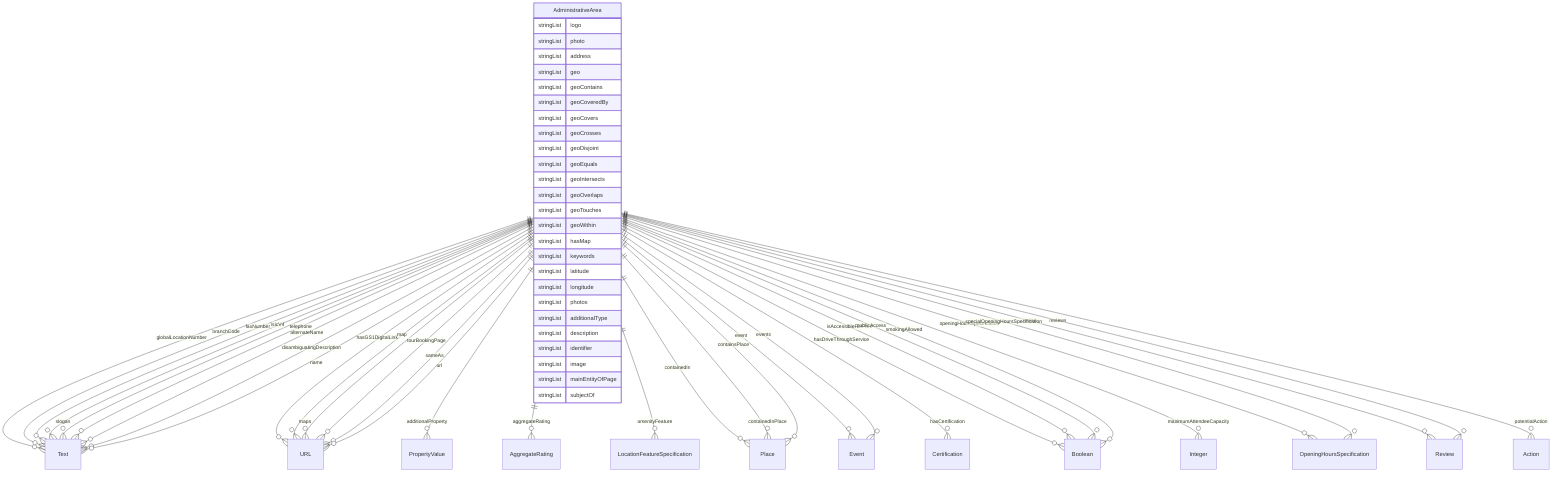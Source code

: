 erDiagram
AdministrativeArea {
    stringList logo  
    stringList photo  
    stringList address  
    stringList geo  
    stringList geoContains  
    stringList geoCoveredBy  
    stringList geoCovers  
    stringList geoCrosses  
    stringList geoDisjoint  
    stringList geoEquals  
    stringList geoIntersects  
    stringList geoOverlaps  
    stringList geoTouches  
    stringList geoWithin  
    stringList hasMap  
    stringList keywords  
    stringList latitude  
    stringList longitude  
    stringList photos  
    stringList additionalType  
    stringList description  
    stringList identifier  
    stringList image  
    stringList mainEntityOfPage  
    stringList subjectOf  
}

AdministrativeArea ||--}o Text : "globalLocationNumber"
AdministrativeArea ||--}o URL : "hasGS1DigitalLink"
AdministrativeArea ||--}o PropertyValue : "additionalProperty"
AdministrativeArea ||--}o AggregateRating : "aggregateRating"
AdministrativeArea ||--}o LocationFeatureSpecification : "amenityFeature"
AdministrativeArea ||--}o Text : "branchCode"
AdministrativeArea ||--}o Place : "containedIn"
AdministrativeArea ||--}o Place : "containedInPlace"
AdministrativeArea ||--}o Place : "containsPlace"
AdministrativeArea ||--}o Event : "event"
AdministrativeArea ||--}o Event : "events"
AdministrativeArea ||--}o Text : "faxNumber"
AdministrativeArea ||--}o Certification : "hasCertification"
AdministrativeArea ||--}o Boolean : "hasDriveThroughService"
AdministrativeArea ||--}o Boolean : "isAccessibleForFree"
AdministrativeArea ||--}o Text : "isicV4"
AdministrativeArea ||--}o URL : "map"
AdministrativeArea ||--}o URL : "maps"
AdministrativeArea ||--}o Integer : "maximumAttendeeCapacity"
AdministrativeArea ||--}o OpeningHoursSpecification : "openingHoursSpecification"
AdministrativeArea ||--}o Boolean : "publicAccess"
AdministrativeArea ||--}o Review : "review"
AdministrativeArea ||--}o Review : "reviews"
AdministrativeArea ||--}o Text : "slogan"
AdministrativeArea ||--}o Boolean : "smokingAllowed"
AdministrativeArea ||--}o OpeningHoursSpecification : "specialOpeningHoursSpecification"
AdministrativeArea ||--}o Text : "telephone"
AdministrativeArea ||--}o URL : "tourBookingPage"
AdministrativeArea ||--}o Text : "alternateName"
AdministrativeArea ||--}o Text : "disambiguatingDescription"
AdministrativeArea ||--}o Text : "name"
AdministrativeArea ||--}o URL : "sameAs"
AdministrativeArea ||--}o Action : "potentialAction"
AdministrativeArea ||--}o URL : "url"